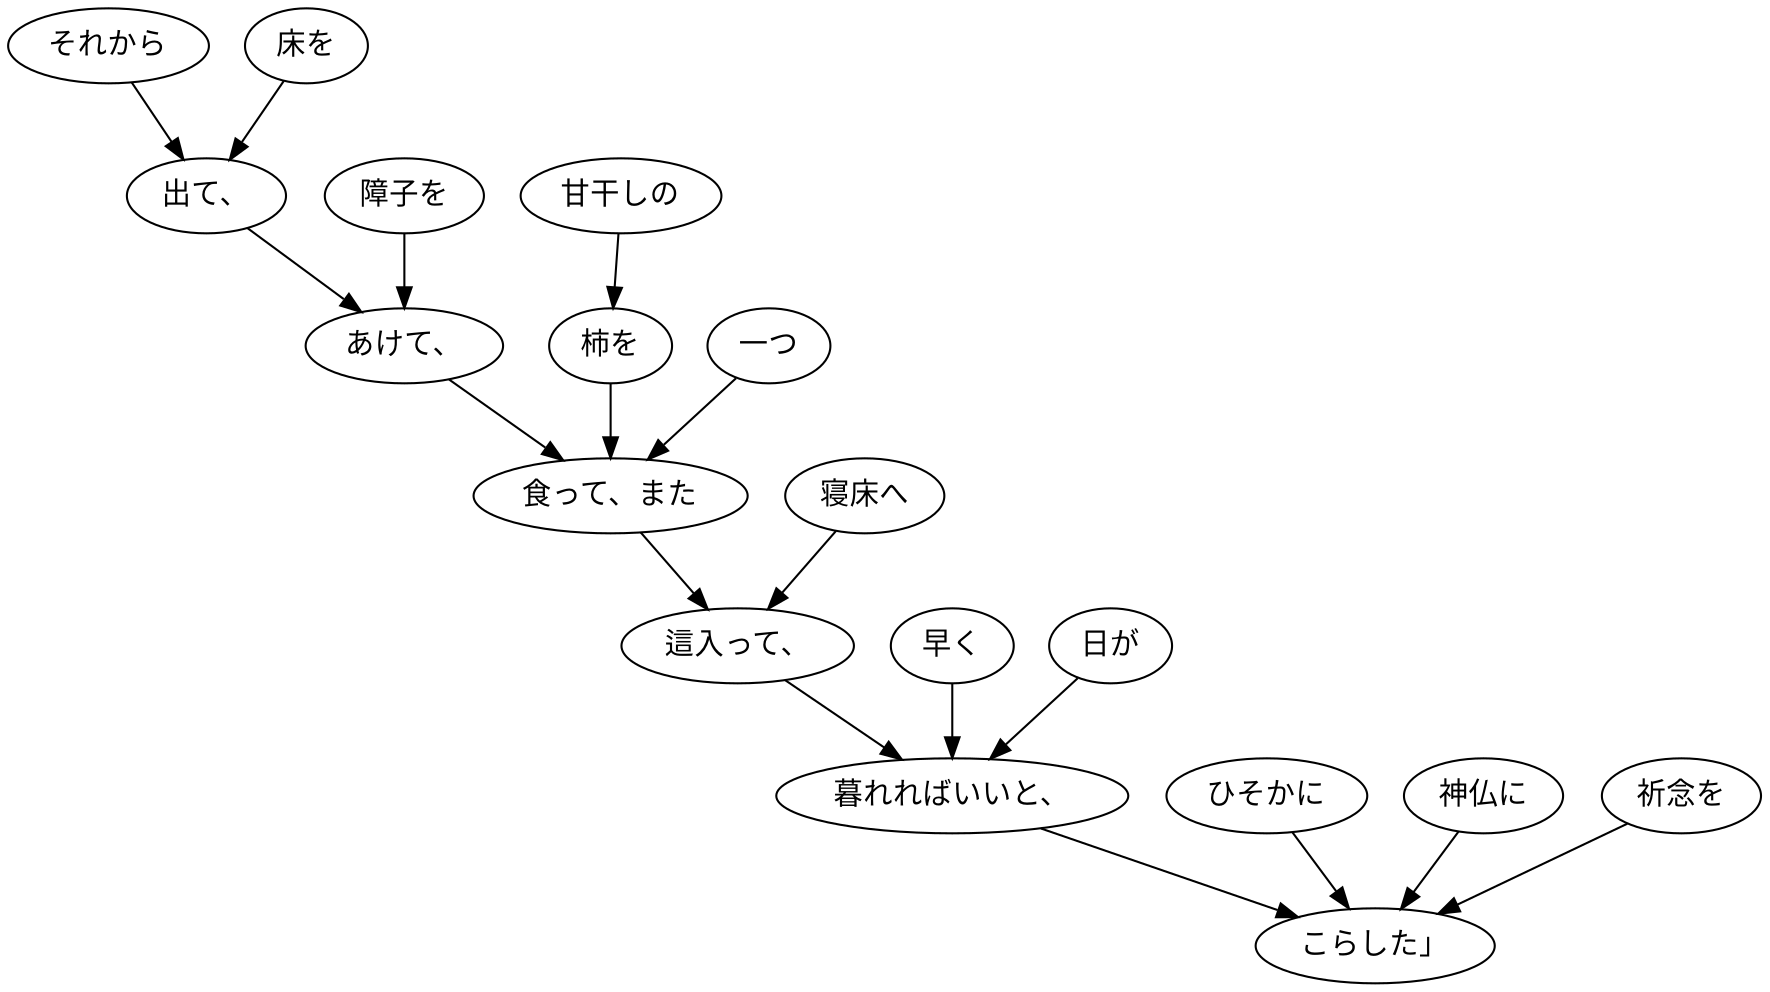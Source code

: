 digraph graph7963 {
	node0 [label="それから"];
	node1 [label="床を"];
	node2 [label="出て、"];
	node3 [label="障子を"];
	node4 [label="あけて、"];
	node5 [label="甘干しの"];
	node6 [label="柿を"];
	node7 [label="一つ"];
	node8 [label="食って、また"];
	node9 [label="寝床へ"];
	node10 [label="這入って、"];
	node11 [label="早く"];
	node12 [label="日が"];
	node13 [label="暮れればいいと、"];
	node14 [label="ひそかに"];
	node15 [label="神仏に"];
	node16 [label="祈念を"];
	node17 [label="こらした」"];
	node0 -> node2;
	node1 -> node2;
	node2 -> node4;
	node3 -> node4;
	node4 -> node8;
	node5 -> node6;
	node6 -> node8;
	node7 -> node8;
	node8 -> node10;
	node9 -> node10;
	node10 -> node13;
	node11 -> node13;
	node12 -> node13;
	node13 -> node17;
	node14 -> node17;
	node15 -> node17;
	node16 -> node17;
}
